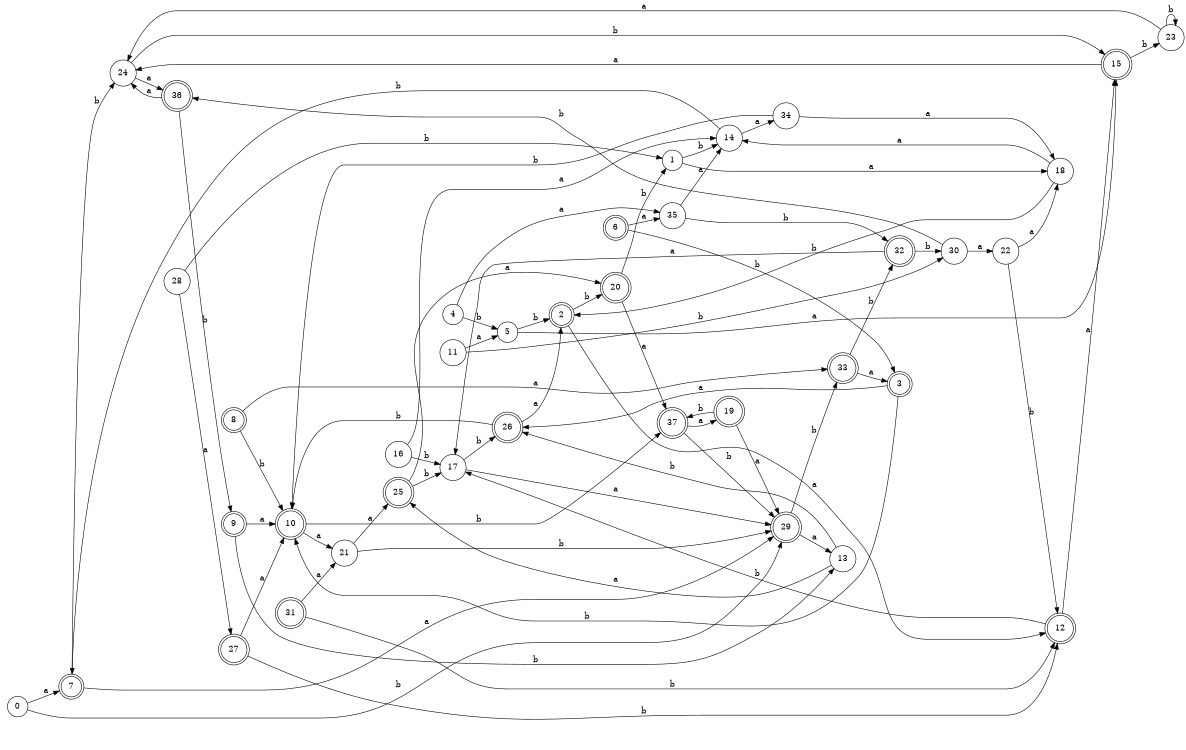 digraph n31_2 {
__start0 [label="" shape="none"];

rankdir=LR;
size="8,5";

s0 [style="filled", color="black", fillcolor="white" shape="circle", label="0"];
s1 [style="filled", color="black", fillcolor="white" shape="circle", label="1"];
s2 [style="rounded,filled", color="black", fillcolor="white" shape="doublecircle", label="2"];
s3 [style="rounded,filled", color="black", fillcolor="white" shape="doublecircle", label="3"];
s4 [style="filled", color="black", fillcolor="white" shape="circle", label="4"];
s5 [style="filled", color="black", fillcolor="white" shape="circle", label="5"];
s6 [style="rounded,filled", color="black", fillcolor="white" shape="doublecircle", label="6"];
s7 [style="rounded,filled", color="black", fillcolor="white" shape="doublecircle", label="7"];
s8 [style="rounded,filled", color="black", fillcolor="white" shape="doublecircle", label="8"];
s9 [style="rounded,filled", color="black", fillcolor="white" shape="doublecircle", label="9"];
s10 [style="rounded,filled", color="black", fillcolor="white" shape="doublecircle", label="10"];
s11 [style="filled", color="black", fillcolor="white" shape="circle", label="11"];
s12 [style="rounded,filled", color="black", fillcolor="white" shape="doublecircle", label="12"];
s13 [style="filled", color="black", fillcolor="white" shape="circle", label="13"];
s14 [style="filled", color="black", fillcolor="white" shape="circle", label="14"];
s15 [style="rounded,filled", color="black", fillcolor="white" shape="doublecircle", label="15"];
s16 [style="filled", color="black", fillcolor="white" shape="circle", label="16"];
s17 [style="filled", color="black", fillcolor="white" shape="circle", label="17"];
s18 [style="filled", color="black", fillcolor="white" shape="circle", label="18"];
s19 [style="rounded,filled", color="black", fillcolor="white" shape="doublecircle", label="19"];
s20 [style="rounded,filled", color="black", fillcolor="white" shape="doublecircle", label="20"];
s21 [style="filled", color="black", fillcolor="white" shape="circle", label="21"];
s22 [style="filled", color="black", fillcolor="white" shape="circle", label="22"];
s23 [style="filled", color="black", fillcolor="white" shape="circle", label="23"];
s24 [style="filled", color="black", fillcolor="white" shape="circle", label="24"];
s25 [style="rounded,filled", color="black", fillcolor="white" shape="doublecircle", label="25"];
s26 [style="rounded,filled", color="black", fillcolor="white" shape="doublecircle", label="26"];
s27 [style="rounded,filled", color="black", fillcolor="white" shape="doublecircle", label="27"];
s28 [style="filled", color="black", fillcolor="white" shape="circle", label="28"];
s29 [style="rounded,filled", color="black", fillcolor="white" shape="doublecircle", label="29"];
s30 [style="filled", color="black", fillcolor="white" shape="circle", label="30"];
s31 [style="rounded,filled", color="black", fillcolor="white" shape="doublecircle", label="31"];
s32 [style="rounded,filled", color="black", fillcolor="white" shape="doublecircle", label="32"];
s33 [style="rounded,filled", color="black", fillcolor="white" shape="doublecircle", label="33"];
s34 [style="filled", color="black", fillcolor="white" shape="circle", label="34"];
s35 [style="filled", color="black", fillcolor="white" shape="circle", label="35"];
s36 [style="rounded,filled", color="black", fillcolor="white" shape="doublecircle", label="36"];
s37 [style="rounded,filled", color="black", fillcolor="white" shape="doublecircle", label="37"];
s0 -> s7 [label="a"];
s0 -> s29 [label="b"];
s1 -> s18 [label="a"];
s1 -> s14 [label="b"];
s2 -> s12 [label="a"];
s2 -> s20 [label="b"];
s3 -> s26 [label="a"];
s3 -> s10 [label="b"];
s4 -> s35 [label="a"];
s4 -> s5 [label="b"];
s5 -> s15 [label="a"];
s5 -> s2 [label="b"];
s6 -> s35 [label="a"];
s6 -> s3 [label="b"];
s7 -> s29 [label="a"];
s7 -> s24 [label="b"];
s8 -> s33 [label="a"];
s8 -> s10 [label="b"];
s9 -> s10 [label="a"];
s9 -> s13 [label="b"];
s10 -> s21 [label="a"];
s10 -> s37 [label="b"];
s11 -> s5 [label="a"];
s11 -> s30 [label="b"];
s12 -> s15 [label="a"];
s12 -> s17 [label="b"];
s13 -> s25 [label="a"];
s13 -> s26 [label="b"];
s14 -> s34 [label="a"];
s14 -> s7 [label="b"];
s15 -> s24 [label="a"];
s15 -> s23 [label="b"];
s16 -> s14 [label="a"];
s16 -> s17 [label="b"];
s17 -> s29 [label="a"];
s17 -> s26 [label="b"];
s18 -> s14 [label="a"];
s18 -> s2 [label="b"];
s19 -> s29 [label="a"];
s19 -> s37 [label="b"];
s20 -> s37 [label="a"];
s20 -> s1 [label="b"];
s21 -> s25 [label="a"];
s21 -> s29 [label="b"];
s22 -> s18 [label="a"];
s22 -> s12 [label="b"];
s23 -> s24 [label="a"];
s23 -> s23 [label="b"];
s24 -> s36 [label="a"];
s24 -> s15 [label="b"];
s25 -> s20 [label="a"];
s25 -> s17 [label="b"];
s26 -> s2 [label="a"];
s26 -> s10 [label="b"];
s27 -> s10 [label="a"];
s27 -> s12 [label="b"];
s28 -> s27 [label="a"];
s28 -> s1 [label="b"];
s29 -> s13 [label="a"];
s29 -> s33 [label="b"];
s30 -> s22 [label="a"];
s30 -> s36 [label="b"];
s31 -> s21 [label="a"];
s31 -> s12 [label="b"];
s32 -> s17 [label="a"];
s32 -> s30 [label="b"];
s33 -> s3 [label="a"];
s33 -> s32 [label="b"];
s34 -> s18 [label="a"];
s34 -> s10 [label="b"];
s35 -> s14 [label="a"];
s35 -> s32 [label="b"];
s36 -> s24 [label="a"];
s36 -> s9 [label="b"];
s37 -> s19 [label="a"];
s37 -> s29 [label="b"];

}